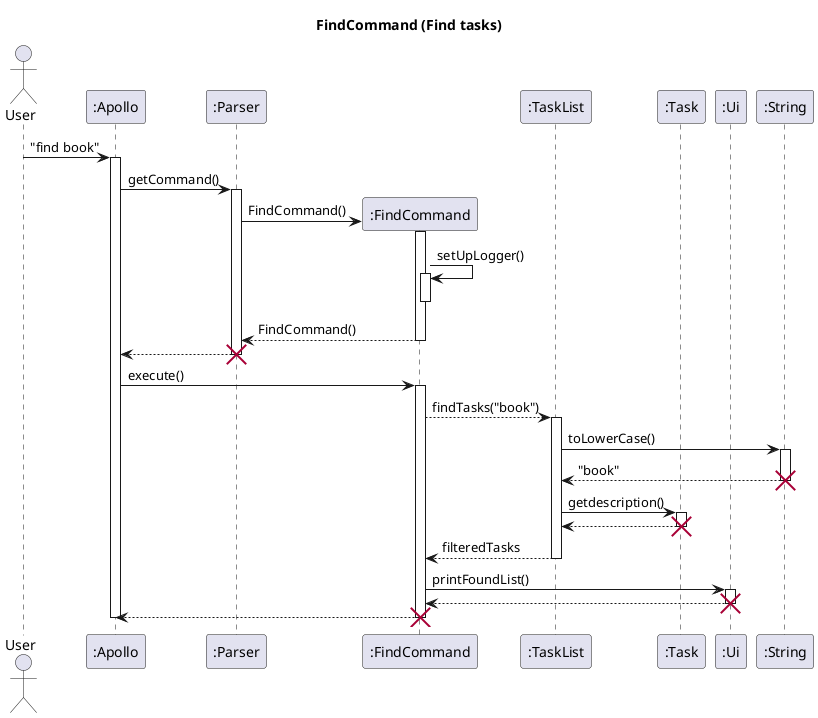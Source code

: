 @startuml
skinparam maxMessageSize 150
title FindCommand (Find tasks)

actor User
participant ":Apollo" as Apollo
participant ":Parser" as Parser
participant ":FindCommand" as Find
participant ":TaskList" as TaskList
participant ":Task" as Task
participant ":Ui" as Ui
participant ":String" as String

User -> Apollo : "find book"
activate Apollo
Apollo -> Parser : getCommand()
activate Parser
Parser -> Find** : FindCommand()
activate Find
Find -> Find : setUpLogger()
activate Find
deactivate Find


Find --> Parser : FindCommand()
deactivate Find


Parser --> Apollo
deactivate Parser
destroy Parser

Apollo -> Find : execute()
activate Find
Find --> TaskList : findTasks("book")
activate TaskList
TaskList -> String : toLowerCase()
activate String
String --> TaskList : "book"
deactivate String
destroy String
TaskList -> Task : getdescription()
activate Task
Task --> TaskList
deactivate Task
destroy Task
TaskList --> Find: filteredTasks
deactivate TaskList
Find -> Ui : printFoundList()
activate Ui
Ui --> Find
deactivate Ui
destroy Ui
Find --> Apollo
deactivate Find
destroy Find
deactivate Apollo












@enduml